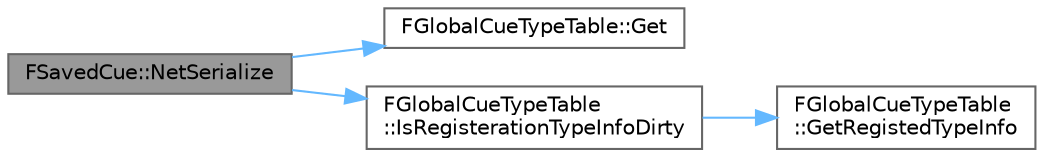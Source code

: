 digraph "FSavedCue::NetSerialize"
{
 // INTERACTIVE_SVG=YES
 // LATEX_PDF_SIZE
  bgcolor="transparent";
  edge [fontname=Helvetica,fontsize=10,labelfontname=Helvetica,labelfontsize=10];
  node [fontname=Helvetica,fontsize=10,shape=box,height=0.2,width=0.4];
  rankdir="LR";
  Node1 [id="Node000001",label="FSavedCue::NetSerialize",height=0.2,width=0.4,color="gray40", fillcolor="grey60", style="filled", fontcolor="black",tooltip=" "];
  Node1 -> Node2 [id="edge1_Node000001_Node000002",color="steelblue1",style="solid",tooltip=" "];
  Node2 [id="Node000002",label="FGlobalCueTypeTable::Get",height=0.2,width=0.4,color="grey40", fillcolor="white", style="filled",URL="$df/d90/classFGlobalCueTypeTable.html#a086aea2552c1754598b9f739c2761ae7",tooltip=" "];
  Node1 -> Node3 [id="edge2_Node000001_Node000003",color="steelblue1",style="solid",tooltip=" "];
  Node3 [id="Node000003",label="FGlobalCueTypeTable\l::IsRegisterationTypeInfoDirty",height=0.2,width=0.4,color="grey40", fillcolor="white", style="filled",URL="$df/d90/classFGlobalCueTypeTable.html#adeb92b837f882ca322fc747ebc83d72b",tooltip=" "];
  Node3 -> Node4 [id="edge3_Node000003_Node000004",color="steelblue1",style="solid",tooltip=" "];
  Node4 [id="Node000004",label="FGlobalCueTypeTable\l::GetRegistedTypeInfo",height=0.2,width=0.4,color="grey40", fillcolor="white", style="filled",URL="$df/d90/classFGlobalCueTypeTable.html#a02a8e175a60223e59ab5e72d8e6876b0",tooltip=" "];
}
